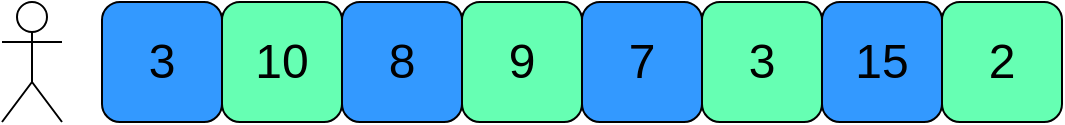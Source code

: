 <mxfile version="12.1.3" pages="1"><diagram id="mzS1SRTGNz4UT2QSXi6O" name="Page-1"><mxGraphModel dx="1648" dy="633" grid="1" gridSize="10" guides="1" tooltips="1" connect="1" arrows="1" fold="1" page="1" pageScale="1" pageWidth="827" pageHeight="1169" math="0" shadow="0"><root><mxCell id="0"/><mxCell id="1" parent="0"/><mxCell id="4RWRv6y7o01ZksJq3LkH-2" value="&lt;span style=&quot;font-size: 24px&quot;&gt;10&lt;/span&gt;" style="rounded=1;whiteSpace=wrap;html=1;fillColor=#66FFB3;" vertex="1" parent="1"><mxGeometry x="190" y="90" width="60" height="60" as="geometry"/></mxCell><mxCell id="4RWRv6y7o01ZksJq3LkH-3" value="&lt;span style=&quot;font-size: 24px&quot;&gt;8&lt;/span&gt;" style="rounded=1;whiteSpace=wrap;html=1;fillColor=#3399FF;" vertex="1" parent="1"><mxGeometry x="250" y="90" width="60" height="60" as="geometry"/></mxCell><mxCell id="4RWRv6y7o01ZksJq3LkH-4" value="&lt;span style=&quot;font-size: 24px&quot;&gt;9&lt;/span&gt;" style="rounded=1;whiteSpace=wrap;html=1;fillColor=#66FFB3;" vertex="1" parent="1"><mxGeometry x="310" y="90" width="60" height="60" as="geometry"/></mxCell><mxCell id="4RWRv6y7o01ZksJq3LkH-5" value="&lt;span style=&quot;font-size: 24px&quot;&gt;7&lt;/span&gt;" style="rounded=1;whiteSpace=wrap;html=1;fillColor=#3399FF;" vertex="1" parent="1"><mxGeometry x="370" y="90" width="60" height="60" as="geometry"/></mxCell><mxCell id="4RWRv6y7o01ZksJq3LkH-6" value="&lt;font style=&quot;font-size: 24px&quot;&gt;3&lt;/font&gt;" style="rounded=1;whiteSpace=wrap;html=1;fillColor=#66FFB3;" vertex="1" parent="1"><mxGeometry x="430" y="90" width="60" height="60" as="geometry"/></mxCell><mxCell id="4RWRv6y7o01ZksJq3LkH-7" value="&lt;font style=&quot;font-size: 24px&quot;&gt;15&lt;/font&gt;" style="rounded=1;whiteSpace=wrap;html=1;fillColor=#3399FF;" vertex="1" parent="1"><mxGeometry x="490" y="90" width="60" height="60" as="geometry"/></mxCell><mxCell id="4RWRv6y7o01ZksJq3LkH-8" value="&lt;font style=&quot;font-size: 24px&quot;&gt;2&lt;/font&gt;" style="rounded=1;whiteSpace=wrap;html=1;fillColor=#66FFB3;" vertex="1" parent="1"><mxGeometry x="550" y="90" width="60" height="60" as="geometry"/></mxCell><mxCell id="4RWRv6y7o01ZksJq3LkH-9" value="" style="shape=umlActor;verticalLabelPosition=bottom;labelBackgroundColor=#ffffff;verticalAlign=top;html=1;outlineConnect=0;" vertex="1" parent="1"><mxGeometry x="80" y="90" width="30" height="60" as="geometry"/></mxCell><mxCell id="4RWRv6y7o01ZksJq3LkH-12" value="&lt;span style=&quot;font-size: 24px&quot;&gt;3&lt;/span&gt;" style="rounded=1;whiteSpace=wrap;html=1;fillColor=#3399FF;" vertex="1" parent="1"><mxGeometry x="130" y="90" width="60" height="60" as="geometry"/></mxCell></root></mxGraphModel></diagram></mxfile>